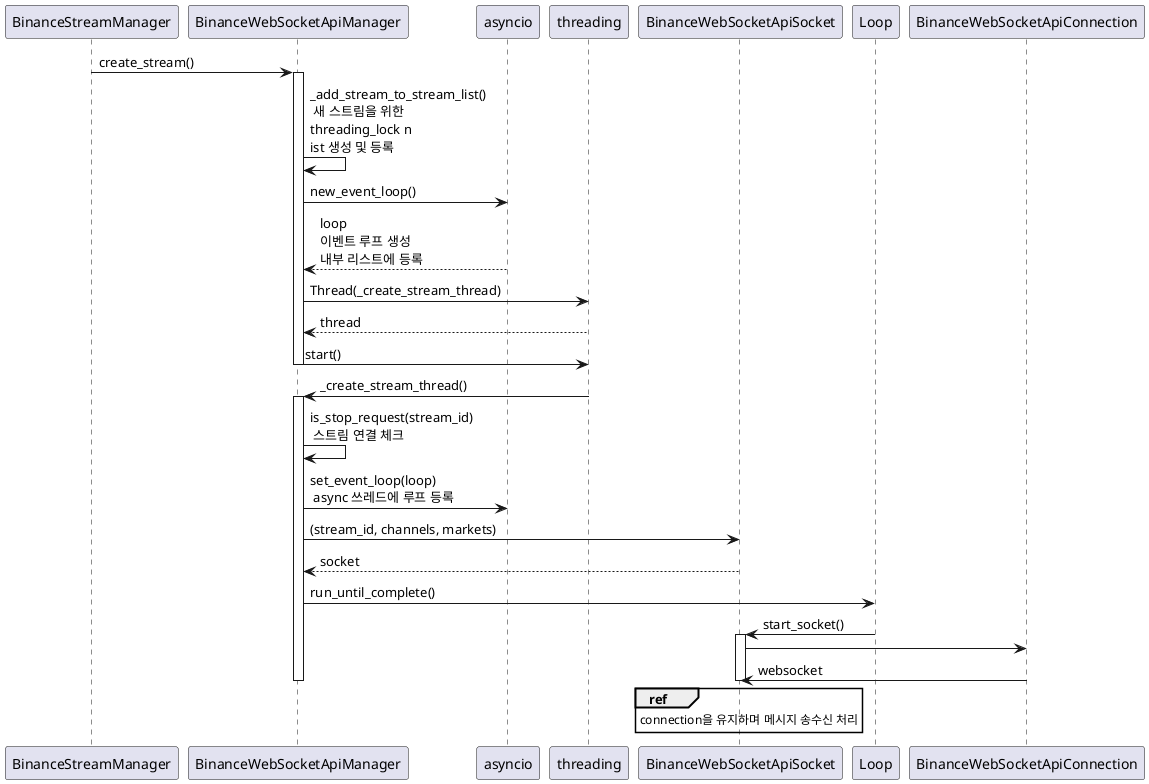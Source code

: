 @startuml
'https://plantuml.com/sequence-diagram

BinanceStreamManager -> BinanceWebSocketApiManager:create_stream()
activate BinanceWebSocketApiManager
BinanceWebSocketApiManager -> BinanceWebSocketApiManager:_add_stream_to_stream_list()\n 새 스트림을 위한 \nthreading_lock n\list 생성 및 등록

BinanceWebSocketApiManager->asyncio:new_event_loop()
asyncio --> BinanceWebSocketApiManager:loop \n이벤트 루프 생성\n내부 리스트에 등록

BinanceWebSocketApiManager -> threading:Thread(_create_stream_thread)
threading --> BinanceWebSocketApiManager : thread
BinanceWebSocketApiManager -> threading:start()

deactivate BinanceWebSocketApiManager

threading -> BinanceWebSocketApiManager : _create_stream_thread()

activate BinanceWebSocketApiManager
BinanceWebSocketApiManager->BinanceWebSocketApiManager:is_stop_request(stream_id)\n 스트림 연결 체크
BinanceWebSocketApiManager->asyncio:set_event_loop(loop) \n async 쓰레드에 루프 등록

BinanceWebSocketApiManager->BinanceWebSocketApiSocket : (stream_id, channels, markets)
BinanceWebSocketApiSocket --> BinanceWebSocketApiManager:socket
BinanceWebSocketApiManager -> Loop : run_until_complete()
Loop -> BinanceWebSocketApiSocket : start_socket()
activate BinanceWebSocketApiSocket
BinanceWebSocketApiSocket -> BinanceWebSocketApiConnection
BinanceWebSocketApiConnection -> BinanceWebSocketApiSocket:websocket

ref over BinanceWebSocketApiSocket
connection을 유지하며 메시지 송수신 처리
end ref

deactivate BinanceWebSocketApiSocket
deactivate BinanceWebSocketApiManager
@enduml
